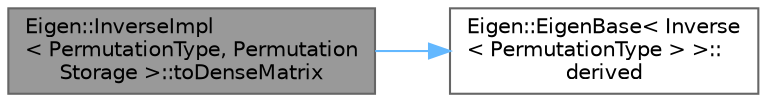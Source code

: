 digraph "Eigen::InverseImpl&lt; PermutationType, PermutationStorage &gt;::toDenseMatrix"
{
 // LATEX_PDF_SIZE
  bgcolor="transparent";
  edge [fontname=Helvetica,fontsize=10,labelfontname=Helvetica,labelfontsize=10];
  node [fontname=Helvetica,fontsize=10,shape=box,height=0.2,width=0.4];
  rankdir="LR";
  Node1 [id="Node000001",label="Eigen::InverseImpl\l\< PermutationType, Permutation\lStorage \>::toDenseMatrix",height=0.2,width=0.4,color="gray40", fillcolor="grey60", style="filled", fontcolor="black",tooltip=" "];
  Node1 -> Node2 [id="edge1_Node000001_Node000002",color="steelblue1",style="solid",tooltip=" "];
  Node2 [id="Node000002",label="Eigen::EigenBase\< Inverse\l\< PermutationType \> \>::\lderived",height=0.2,width=0.4,color="grey40", fillcolor="white", style="filled",URL="$struct_eigen_1_1_eigen_base.html#ab4cf3e6bb046a94a46b69b857bd3dbc9",tooltip=" "];
}
